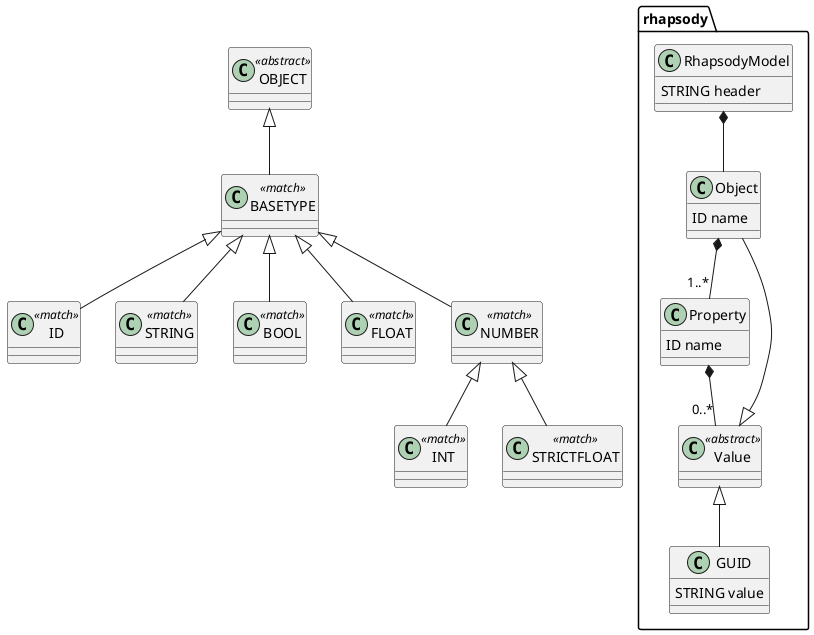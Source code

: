 @startuml
            set namespaceSeparator .
        rhapsody.RhapsodyModel *-- rhapsody.Object
class rhapsody.RhapsodyModel  {
STRING header
}


rhapsody.Object *-- "1..*" rhapsody.Property
class rhapsody.Object  {
ID name
}


rhapsody.Property *-- "0..*" rhapsody.Value
class rhapsody.Property  {
ID name
}


class rhapsody.Value <<abstract>> {
}

rhapsody.Value <|-- rhapsody.GUID
rhapsody.Value <|-- rhapsody.Object

class rhapsody.GUID  {
STRING value
}


class ID <<match>> {
}


class STRING <<match>> {
}


class BOOL <<match>> {
}


class INT <<match>> {
}


class FLOAT <<match>> {
}


class STRICTFLOAT <<match>> {
}


class NUMBER <<match>> {
}

NUMBER <|-- STRICTFLOAT
NUMBER <|-- INT

class BASETYPE <<match>> {
}

BASETYPE <|-- NUMBER
BASETYPE <|-- FLOAT
BASETYPE <|-- BOOL
BASETYPE <|-- ID
BASETYPE <|-- STRING

class OBJECT <<abstract>> {
}

OBJECT <|-- BASETYPE

@enduml
